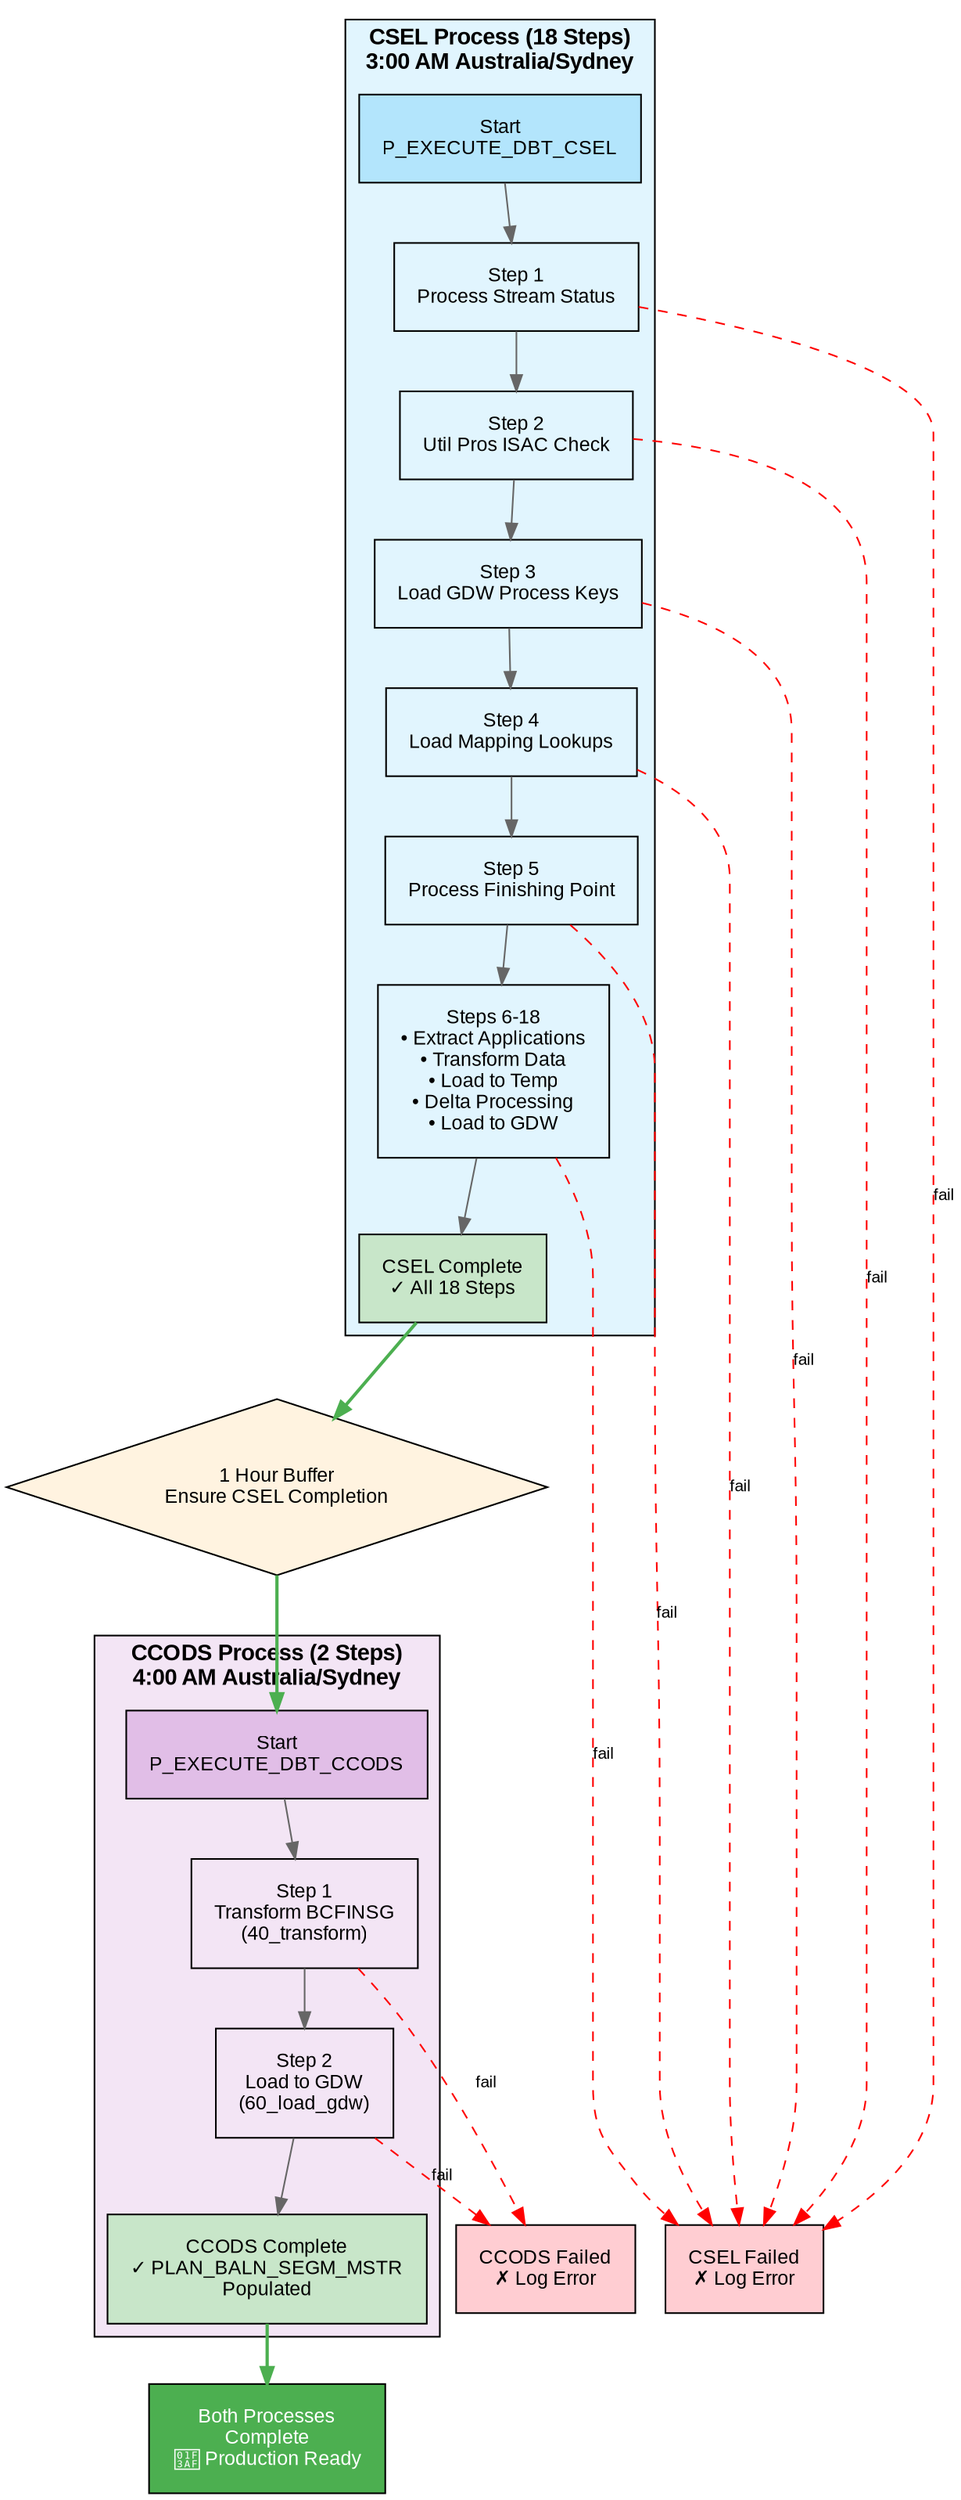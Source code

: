 digraph CSEL_CCODS_Execution {
    // Graph attributes
    rankdir=TB;
    bgcolor="white";
    fontname="Arial";
    fontsize=14;
    
    // Node defaults
    node [
        shape=box,
        style=filled,
        fontname="Arial",
        fontsize=12,
        margin=0.2
    ];
    
    // Edge defaults
    edge [
        fontname="Arial",
        fontsize=10,
        color="#666666"
    ];
    
    // Subgraph for CSEL Process
    subgraph cluster_csel {
        label="CSEL Process (18 Steps)\n3:00 AM Australia/Sydney";
        style=filled;
        fillcolor="#E1F5FE";
        fontsize=14;
        fontname="Arial Bold";
        
        // CSEL nodes
        csel_start [label="Start\nP_EXECUTE_DBT_CSEL", fillcolor="#B3E5FC"];
        csel_step1 [label="Step 1\nProcess Stream Status", fillcolor="#E1F5FE"];
        csel_step2 [label="Step 2\nUtil Pros ISAC Check", fillcolor="#E1F5FE"];
        csel_step3 [label="Step 3\nLoad GDW Process Keys", fillcolor="#E1F5FE"];
        csel_step4 [label="Step 4\nLoad Mapping Lookups", fillcolor="#E1F5FE"];
        csel_step5 [label="Step 5\nProcess Finishing Point", fillcolor="#E1F5FE"];
        csel_steps6_18 [label="Steps 6-18\n• Extract Applications\n• Transform Data\n• Load to Temp\n• Delta Processing\n• Load to GDW", fillcolor="#E1F5FE", shape=box];
        csel_success [label="CSEL Complete\n✓ All 18 Steps", fillcolor="#C8E6C9"];
        csel_error [label="CSEL Failed\n✗ Log Error", fillcolor="#FFCDD2"];
        
        // CSEL flow
        csel_start -> csel_step1;
        csel_step1 -> csel_step2;
        csel_step2 -> csel_step3;
        csel_step3 -> csel_step4;
        csel_step4 -> csel_step5;
        csel_step5 -> csel_steps6_18;
        csel_steps6_18 -> csel_success;
        
        // Error paths
        csel_step1 -> csel_error [color="red", style=dashed, label="fail"];
        csel_step2 -> csel_error [color="red", style=dashed, label="fail"];
        csel_step3 -> csel_error [color="red", style=dashed, label="fail"];
        csel_step4 -> csel_error [color="red", style=dashed, label="fail"];
        csel_step5 -> csel_error [color="red", style=dashed, label="fail"];
        csel_steps6_18 -> csel_error [color="red", style=dashed, label="fail"];
    }
    
    // Buffer node
    buffer [label="1 Hour Buffer\nEnsure CSEL Completion", fillcolor="#FFF3E0", shape=diamond];
    
    // Subgraph for CCODS Process
    subgraph cluster_ccods {
        label="CCODS Process (2 Steps)\n4:00 AM Australia/Sydney";
        style=filled;
        fillcolor="#F3E5F5";
        fontsize=14;
        fontname="Arial Bold";
        
        // CCODS nodes
        ccods_start [label="Start\nP_EXECUTE_DBT_CCODS", fillcolor="#E1BEE7"];
        ccods_step1 [label="Step 1\nTransform BCFINSG\n(40_transform)", fillcolor="#F3E5F5"];
        ccods_step2 [label="Step 2\nLoad to GDW\n(60_load_gdw)", fillcolor="#F3E5F5"];
        ccods_success [label="CCODS Complete\n✓ PLAN_BALN_SEGM_MSTR\nPopulated", fillcolor="#C8E6C9"];
        ccods_error [label="CCODS Failed\n✗ Log Error", fillcolor="#FFCDD2"];
        
        // CCODS flow
        ccods_start -> ccods_step1;
        ccods_step1 -> ccods_step2;
        ccods_step2 -> ccods_success;
        
        // Error paths
        ccods_step1 -> ccods_error [color="red", style=dashed, label="fail"];
        ccods_step2 -> ccods_error [color="red", style=dashed, label="fail"];
    }
    
    // Final completion
    final_complete [label="Both Processes\nComplete\n🎯 Production Ready", fillcolor="#4CAF50", fontcolor="white"];
    
    // Main flow connections
    csel_success -> buffer [color="#4CAF50", penwidth=2];
    buffer -> ccods_start [color="#4CAF50", penwidth=2];
    ccods_success -> final_complete [color="#4CAF50", penwidth=2];
    
    // Error terminations
    csel_error -> end_error [style=invis];
    ccods_error -> end_error [style=invis];
    end_error [label="Process Terminated", fillcolor="#F44336", fontcolor="white", style=invis];
    
    // Invisible nodes for better layout
    {rank=same; csel_error; ccods_error;}
} 